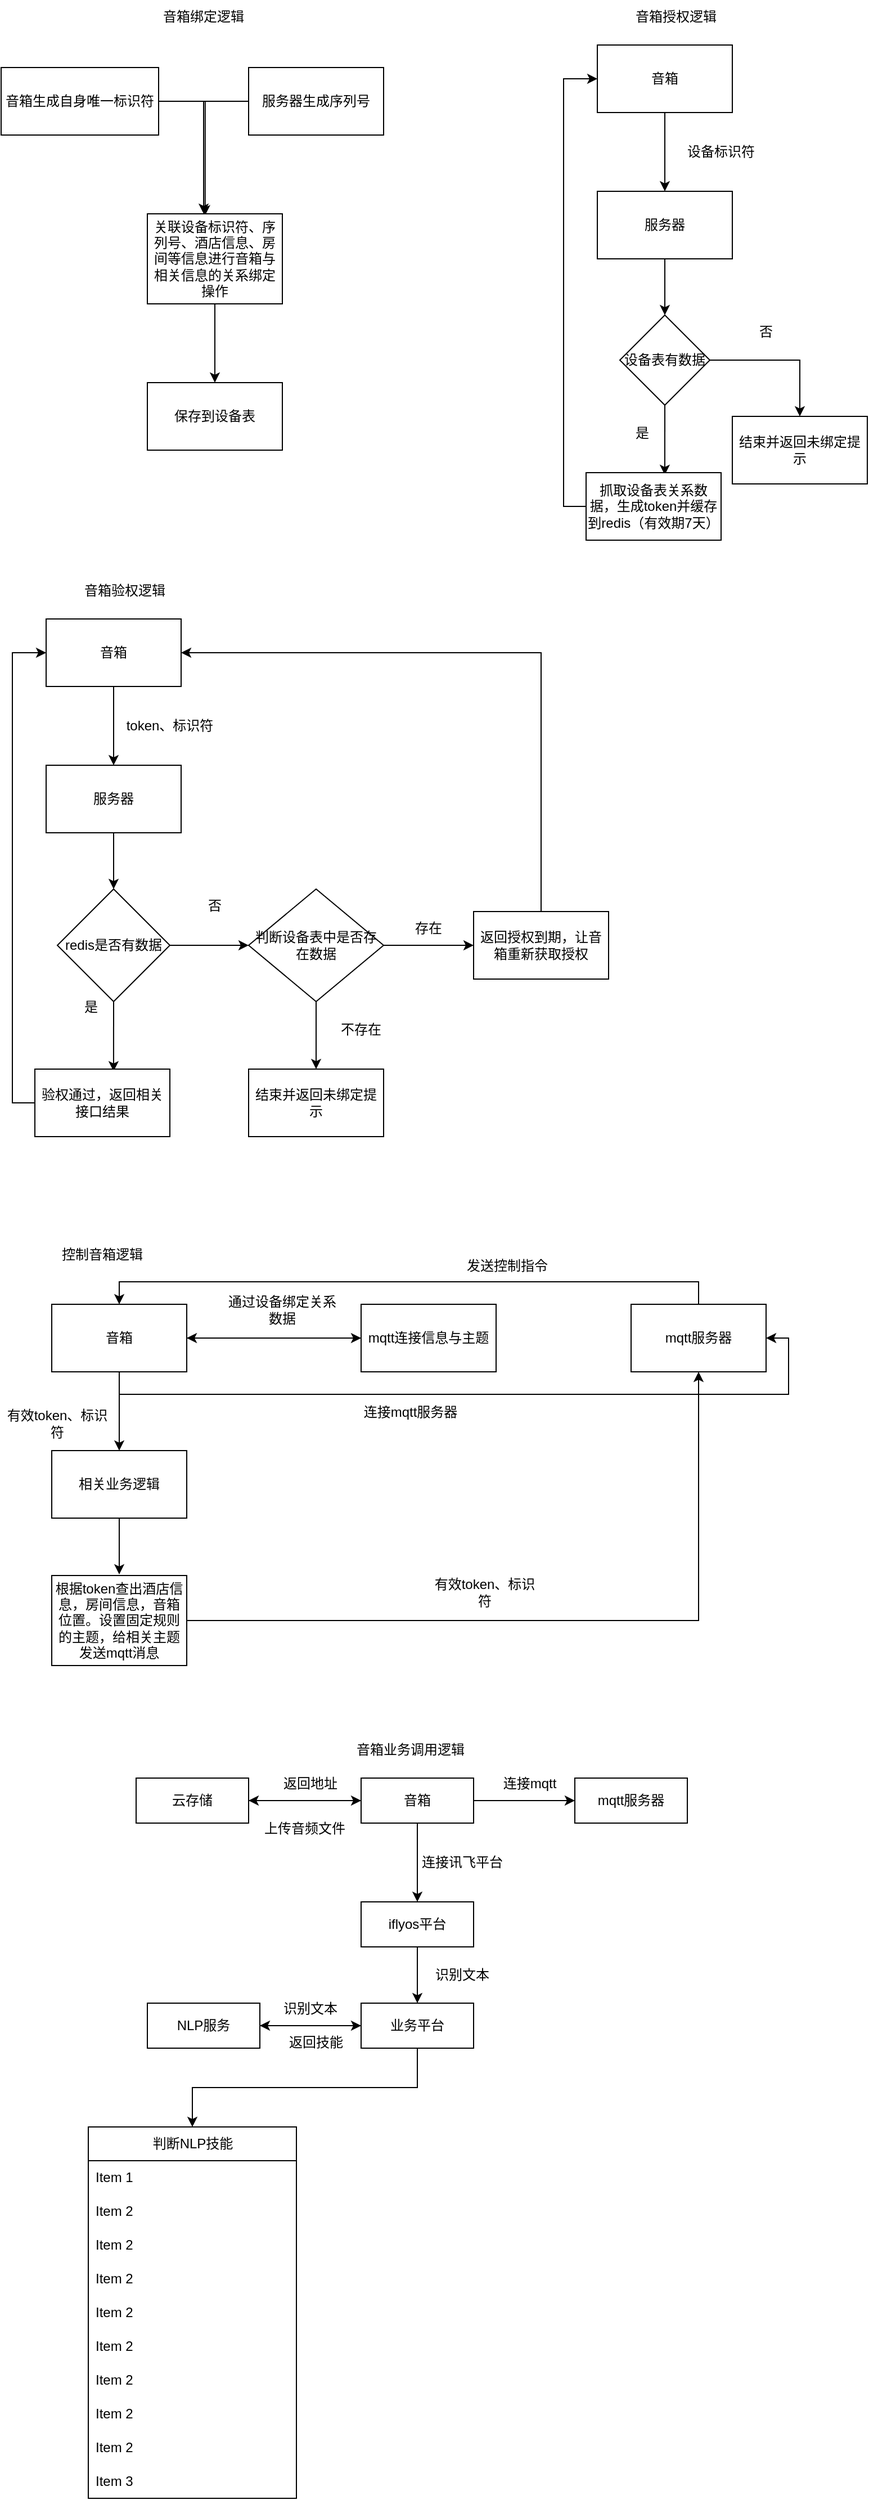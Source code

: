 <mxfile version="21.3.2" type="github">
  <diagram name="第 1 页" id="clGc6oRm_TYFhicR0cFy">
    <mxGraphModel dx="1034" dy="438" grid="1" gridSize="10" guides="1" tooltips="1" connect="1" arrows="1" fold="1" page="1" pageScale="1" pageWidth="827" pageHeight="1169" math="0" shadow="0">
      <root>
        <mxCell id="0" />
        <mxCell id="1" parent="0" />
        <mxCell id="7qzEv4i43-7ld4pIVWmn-12" style="edgeStyle=orthogonalEdgeStyle;rounded=0;orthogonalLoop=1;jettySize=auto;html=1;exitX=1;exitY=0.5;exitDx=0;exitDy=0;entryX=0.428;entryY=0.017;entryDx=0;entryDy=0;entryPerimeter=0;" edge="1" parent="1" source="7qzEv4i43-7ld4pIVWmn-1" target="7qzEv4i43-7ld4pIVWmn-6">
          <mxGeometry relative="1" as="geometry" />
        </mxCell>
        <mxCell id="7qzEv4i43-7ld4pIVWmn-1" value="音箱生成自身唯一标识符" style="rounded=0;whiteSpace=wrap;html=1;" vertex="1" parent="1">
          <mxGeometry x="50" y="110" width="140" height="60" as="geometry" />
        </mxCell>
        <mxCell id="7qzEv4i43-7ld4pIVWmn-2" value="音箱绑定逻辑" style="text;html=1;strokeColor=none;fillColor=none;align=center;verticalAlign=middle;whiteSpace=wrap;rounded=0;" vertex="1" parent="1">
          <mxGeometry x="180" y="50" width="100" height="30" as="geometry" />
        </mxCell>
        <mxCell id="7qzEv4i43-7ld4pIVWmn-13" style="edgeStyle=orthogonalEdgeStyle;rounded=0;orthogonalLoop=1;jettySize=auto;html=1;exitX=0;exitY=0.5;exitDx=0;exitDy=0;entryX=0.417;entryY=0;entryDx=0;entryDy=0;entryPerimeter=0;" edge="1" parent="1" source="7qzEv4i43-7ld4pIVWmn-5" target="7qzEv4i43-7ld4pIVWmn-6">
          <mxGeometry relative="1" as="geometry" />
        </mxCell>
        <mxCell id="7qzEv4i43-7ld4pIVWmn-5" value="服务器生成序列号" style="rounded=0;whiteSpace=wrap;html=1;" vertex="1" parent="1">
          <mxGeometry x="270" y="110" width="120" height="60" as="geometry" />
        </mxCell>
        <mxCell id="7qzEv4i43-7ld4pIVWmn-26" style="edgeStyle=orthogonalEdgeStyle;rounded=0;orthogonalLoop=1;jettySize=auto;html=1;exitX=0.5;exitY=1;exitDx=0;exitDy=0;entryX=0.5;entryY=0;entryDx=0;entryDy=0;" edge="1" parent="1" source="7qzEv4i43-7ld4pIVWmn-6" target="7qzEv4i43-7ld4pIVWmn-25">
          <mxGeometry relative="1" as="geometry" />
        </mxCell>
        <mxCell id="7qzEv4i43-7ld4pIVWmn-6" value="关联设备标识符、序列号、酒店信息、房间等信息进行音箱与相关信息的关系绑定操作" style="rounded=0;whiteSpace=wrap;html=1;" vertex="1" parent="1">
          <mxGeometry x="180" y="240" width="120" height="80" as="geometry" />
        </mxCell>
        <mxCell id="7qzEv4i43-7ld4pIVWmn-16" value="音箱授权逻辑" style="text;html=1;strokeColor=none;fillColor=none;align=center;verticalAlign=middle;whiteSpace=wrap;rounded=0;" vertex="1" parent="1">
          <mxGeometry x="600" y="50" width="100" height="30" as="geometry" />
        </mxCell>
        <mxCell id="7qzEv4i43-7ld4pIVWmn-22" style="edgeStyle=orthogonalEdgeStyle;rounded=0;orthogonalLoop=1;jettySize=auto;html=1;exitX=0.5;exitY=1;exitDx=0;exitDy=0;entryX=0.5;entryY=0;entryDx=0;entryDy=0;" edge="1" parent="1" source="7qzEv4i43-7ld4pIVWmn-20" target="7qzEv4i43-7ld4pIVWmn-21">
          <mxGeometry relative="1" as="geometry" />
        </mxCell>
        <mxCell id="7qzEv4i43-7ld4pIVWmn-20" value="音箱" style="rounded=0;whiteSpace=wrap;html=1;" vertex="1" parent="1">
          <mxGeometry x="580" y="90" width="120" height="60" as="geometry" />
        </mxCell>
        <mxCell id="7qzEv4i43-7ld4pIVWmn-27" style="edgeStyle=orthogonalEdgeStyle;rounded=0;orthogonalLoop=1;jettySize=auto;html=1;exitX=0.5;exitY=1;exitDx=0;exitDy=0;entryX=0.5;entryY=0;entryDx=0;entryDy=0;" edge="1" parent="1" source="7qzEv4i43-7ld4pIVWmn-21" target="7qzEv4i43-7ld4pIVWmn-24">
          <mxGeometry relative="1" as="geometry" />
        </mxCell>
        <mxCell id="7qzEv4i43-7ld4pIVWmn-21" value="服务器" style="rounded=0;whiteSpace=wrap;html=1;" vertex="1" parent="1">
          <mxGeometry x="580" y="220" width="120" height="60" as="geometry" />
        </mxCell>
        <mxCell id="7qzEv4i43-7ld4pIVWmn-23" value="设备标识符" style="text;html=1;strokeColor=none;fillColor=none;align=center;verticalAlign=middle;whiteSpace=wrap;rounded=0;" vertex="1" parent="1">
          <mxGeometry x="640" y="170" width="100" height="30" as="geometry" />
        </mxCell>
        <mxCell id="7qzEv4i43-7ld4pIVWmn-30" style="edgeStyle=orthogonalEdgeStyle;rounded=0;orthogonalLoop=1;jettySize=auto;html=1;exitX=1;exitY=0.5;exitDx=0;exitDy=0;entryX=0.5;entryY=0;entryDx=0;entryDy=0;" edge="1" parent="1" source="7qzEv4i43-7ld4pIVWmn-24" target="7qzEv4i43-7ld4pIVWmn-29">
          <mxGeometry relative="1" as="geometry" />
        </mxCell>
        <mxCell id="7qzEv4i43-7ld4pIVWmn-35" style="edgeStyle=orthogonalEdgeStyle;rounded=0;orthogonalLoop=1;jettySize=auto;html=1;exitX=0.5;exitY=1;exitDx=0;exitDy=0;entryX=0.583;entryY=0.033;entryDx=0;entryDy=0;entryPerimeter=0;" edge="1" parent="1" source="7qzEv4i43-7ld4pIVWmn-24" target="7qzEv4i43-7ld4pIVWmn-33">
          <mxGeometry relative="1" as="geometry" />
        </mxCell>
        <mxCell id="7qzEv4i43-7ld4pIVWmn-24" value="设备表有数据" style="rhombus;whiteSpace=wrap;html=1;" vertex="1" parent="1">
          <mxGeometry x="600" y="330" width="80" height="80" as="geometry" />
        </mxCell>
        <mxCell id="7qzEv4i43-7ld4pIVWmn-25" value="保存到设备表" style="rounded=0;whiteSpace=wrap;html=1;" vertex="1" parent="1">
          <mxGeometry x="180" y="390" width="120" height="60" as="geometry" />
        </mxCell>
        <mxCell id="7qzEv4i43-7ld4pIVWmn-29" value="结束并返回未绑定提示" style="rounded=0;whiteSpace=wrap;html=1;" vertex="1" parent="1">
          <mxGeometry x="700" y="420" width="120" height="60" as="geometry" />
        </mxCell>
        <mxCell id="7qzEv4i43-7ld4pIVWmn-32" value="否" style="text;html=1;strokeColor=none;fillColor=none;align=center;verticalAlign=middle;whiteSpace=wrap;rounded=0;" vertex="1" parent="1">
          <mxGeometry x="680" y="330" width="100" height="30" as="geometry" />
        </mxCell>
        <mxCell id="7qzEv4i43-7ld4pIVWmn-34" style="edgeStyle=orthogonalEdgeStyle;rounded=0;orthogonalLoop=1;jettySize=auto;html=1;exitX=0;exitY=0.5;exitDx=0;exitDy=0;entryX=0;entryY=0.5;entryDx=0;entryDy=0;" edge="1" parent="1" source="7qzEv4i43-7ld4pIVWmn-33" target="7qzEv4i43-7ld4pIVWmn-20">
          <mxGeometry relative="1" as="geometry" />
        </mxCell>
        <mxCell id="7qzEv4i43-7ld4pIVWmn-33" value="抓取设备表关系数据，生成token并缓存到redis（有效期7天）" style="rounded=0;whiteSpace=wrap;html=1;" vertex="1" parent="1">
          <mxGeometry x="570" y="470" width="120" height="60" as="geometry" />
        </mxCell>
        <mxCell id="7qzEv4i43-7ld4pIVWmn-36" value="是" style="text;html=1;strokeColor=none;fillColor=none;align=center;verticalAlign=middle;whiteSpace=wrap;rounded=0;" vertex="1" parent="1">
          <mxGeometry x="570" y="420" width="100" height="30" as="geometry" />
        </mxCell>
        <mxCell id="7qzEv4i43-7ld4pIVWmn-37" value="音箱验权逻辑" style="text;html=1;strokeColor=none;fillColor=none;align=center;verticalAlign=middle;whiteSpace=wrap;rounded=0;" vertex="1" parent="1">
          <mxGeometry x="110" y="560" width="100" height="30" as="geometry" />
        </mxCell>
        <mxCell id="7qzEv4i43-7ld4pIVWmn-38" style="edgeStyle=orthogonalEdgeStyle;rounded=0;orthogonalLoop=1;jettySize=auto;html=1;exitX=0.5;exitY=1;exitDx=0;exitDy=0;entryX=0.5;entryY=0;entryDx=0;entryDy=0;" edge="1" parent="1" source="7qzEv4i43-7ld4pIVWmn-39" target="7qzEv4i43-7ld4pIVWmn-41">
          <mxGeometry relative="1" as="geometry" />
        </mxCell>
        <mxCell id="7qzEv4i43-7ld4pIVWmn-39" value="音箱" style="rounded=0;whiteSpace=wrap;html=1;" vertex="1" parent="1">
          <mxGeometry x="90" y="600" width="120" height="60" as="geometry" />
        </mxCell>
        <mxCell id="7qzEv4i43-7ld4pIVWmn-40" style="edgeStyle=orthogonalEdgeStyle;rounded=0;orthogonalLoop=1;jettySize=auto;html=1;exitX=0.5;exitY=1;exitDx=0;exitDy=0;entryX=0.5;entryY=0;entryDx=0;entryDy=0;" edge="1" parent="1" source="7qzEv4i43-7ld4pIVWmn-41" target="7qzEv4i43-7ld4pIVWmn-45">
          <mxGeometry relative="1" as="geometry" />
        </mxCell>
        <mxCell id="7qzEv4i43-7ld4pIVWmn-41" value="服务器" style="rounded=0;whiteSpace=wrap;html=1;" vertex="1" parent="1">
          <mxGeometry x="90" y="730" width="120" height="60" as="geometry" />
        </mxCell>
        <mxCell id="7qzEv4i43-7ld4pIVWmn-42" value="token、标识符" style="text;html=1;strokeColor=none;fillColor=none;align=center;verticalAlign=middle;whiteSpace=wrap;rounded=0;" vertex="1" parent="1">
          <mxGeometry x="150" y="680" width="100" height="30" as="geometry" />
        </mxCell>
        <mxCell id="7qzEv4i43-7ld4pIVWmn-44" style="edgeStyle=orthogonalEdgeStyle;rounded=0;orthogonalLoop=1;jettySize=auto;html=1;exitX=0.5;exitY=1;exitDx=0;exitDy=0;entryX=0.583;entryY=0.033;entryDx=0;entryDy=0;entryPerimeter=0;" edge="1" parent="1" source="7qzEv4i43-7ld4pIVWmn-45" target="7qzEv4i43-7ld4pIVWmn-49">
          <mxGeometry relative="1" as="geometry" />
        </mxCell>
        <mxCell id="7qzEv4i43-7ld4pIVWmn-52" style="edgeStyle=orthogonalEdgeStyle;rounded=0;orthogonalLoop=1;jettySize=auto;html=1;exitX=1;exitY=0.5;exitDx=0;exitDy=0;entryX=0;entryY=0.5;entryDx=0;entryDy=0;" edge="1" parent="1" source="7qzEv4i43-7ld4pIVWmn-45" target="7qzEv4i43-7ld4pIVWmn-51">
          <mxGeometry relative="1" as="geometry" />
        </mxCell>
        <mxCell id="7qzEv4i43-7ld4pIVWmn-45" value="redis是否有数据" style="rhombus;whiteSpace=wrap;html=1;" vertex="1" parent="1">
          <mxGeometry x="100" y="840" width="100" height="100" as="geometry" />
        </mxCell>
        <mxCell id="7qzEv4i43-7ld4pIVWmn-47" value="否" style="text;html=1;strokeColor=none;fillColor=none;align=center;verticalAlign=middle;whiteSpace=wrap;rounded=0;" vertex="1" parent="1">
          <mxGeometry x="190" y="840" width="100" height="30" as="geometry" />
        </mxCell>
        <mxCell id="7qzEv4i43-7ld4pIVWmn-48" style="edgeStyle=orthogonalEdgeStyle;rounded=0;orthogonalLoop=1;jettySize=auto;html=1;exitX=0;exitY=0.5;exitDx=0;exitDy=0;entryX=0;entryY=0.5;entryDx=0;entryDy=0;" edge="1" parent="1" source="7qzEv4i43-7ld4pIVWmn-49" target="7qzEv4i43-7ld4pIVWmn-39">
          <mxGeometry relative="1" as="geometry" />
        </mxCell>
        <mxCell id="7qzEv4i43-7ld4pIVWmn-49" value="验权通过，返回相关接口结果" style="rounded=0;whiteSpace=wrap;html=1;" vertex="1" parent="1">
          <mxGeometry x="80" y="1000" width="120" height="60" as="geometry" />
        </mxCell>
        <mxCell id="7qzEv4i43-7ld4pIVWmn-50" value="是" style="text;html=1;strokeColor=none;fillColor=none;align=center;verticalAlign=middle;whiteSpace=wrap;rounded=0;" vertex="1" parent="1">
          <mxGeometry x="80" y="930" width="100" height="30" as="geometry" />
        </mxCell>
        <mxCell id="7qzEv4i43-7ld4pIVWmn-54" style="edgeStyle=orthogonalEdgeStyle;rounded=0;orthogonalLoop=1;jettySize=auto;html=1;exitX=1;exitY=0.5;exitDx=0;exitDy=0;entryX=0;entryY=0.5;entryDx=0;entryDy=0;" edge="1" parent="1" source="7qzEv4i43-7ld4pIVWmn-51" target="7qzEv4i43-7ld4pIVWmn-53">
          <mxGeometry relative="1" as="geometry" />
        </mxCell>
        <mxCell id="7qzEv4i43-7ld4pIVWmn-61" style="edgeStyle=orthogonalEdgeStyle;rounded=0;orthogonalLoop=1;jettySize=auto;html=1;exitX=0.5;exitY=1;exitDx=0;exitDy=0;" edge="1" parent="1" source="7qzEv4i43-7ld4pIVWmn-51" target="7qzEv4i43-7ld4pIVWmn-60">
          <mxGeometry relative="1" as="geometry" />
        </mxCell>
        <mxCell id="7qzEv4i43-7ld4pIVWmn-51" value="判断设备表中是否存在数据" style="rhombus;whiteSpace=wrap;html=1;" vertex="1" parent="1">
          <mxGeometry x="270" y="840" width="120" height="100" as="geometry" />
        </mxCell>
        <mxCell id="7qzEv4i43-7ld4pIVWmn-58" style="edgeStyle=orthogonalEdgeStyle;rounded=0;orthogonalLoop=1;jettySize=auto;html=1;exitX=0.5;exitY=0;exitDx=0;exitDy=0;entryX=1;entryY=0.5;entryDx=0;entryDy=0;" edge="1" parent="1" source="7qzEv4i43-7ld4pIVWmn-53" target="7qzEv4i43-7ld4pIVWmn-39">
          <mxGeometry relative="1" as="geometry" />
        </mxCell>
        <mxCell id="7qzEv4i43-7ld4pIVWmn-53" value="返回授权到期，让音箱重新获取授权" style="rounded=0;whiteSpace=wrap;html=1;" vertex="1" parent="1">
          <mxGeometry x="470" y="860" width="120" height="60" as="geometry" />
        </mxCell>
        <mxCell id="7qzEv4i43-7ld4pIVWmn-55" value="存在" style="text;html=1;strokeColor=none;fillColor=none;align=center;verticalAlign=middle;whiteSpace=wrap;rounded=0;" vertex="1" parent="1">
          <mxGeometry x="380" y="860" width="100" height="30" as="geometry" />
        </mxCell>
        <mxCell id="7qzEv4i43-7ld4pIVWmn-60" value="结束并返回未绑定提示" style="rounded=0;whiteSpace=wrap;html=1;" vertex="1" parent="1">
          <mxGeometry x="270" y="1000" width="120" height="60" as="geometry" />
        </mxCell>
        <mxCell id="7qzEv4i43-7ld4pIVWmn-62" value="不存在" style="text;html=1;strokeColor=none;fillColor=none;align=center;verticalAlign=middle;whiteSpace=wrap;rounded=0;" vertex="1" parent="1">
          <mxGeometry x="320" y="950" width="100" height="30" as="geometry" />
        </mxCell>
        <mxCell id="7qzEv4i43-7ld4pIVWmn-63" value="控制音箱逻辑" style="text;html=1;strokeColor=none;fillColor=none;align=center;verticalAlign=middle;whiteSpace=wrap;rounded=0;" vertex="1" parent="1">
          <mxGeometry x="50" y="1150" width="180" height="30" as="geometry" />
        </mxCell>
        <mxCell id="7qzEv4i43-7ld4pIVWmn-64" style="edgeStyle=orthogonalEdgeStyle;rounded=0;orthogonalLoop=1;jettySize=auto;html=1;exitX=0.5;exitY=1;exitDx=0;exitDy=0;entryX=0.5;entryY=0;entryDx=0;entryDy=0;" edge="1" parent="1" source="7qzEv4i43-7ld4pIVWmn-65" target="7qzEv4i43-7ld4pIVWmn-67">
          <mxGeometry relative="1" as="geometry" />
        </mxCell>
        <mxCell id="7qzEv4i43-7ld4pIVWmn-85" style="edgeStyle=orthogonalEdgeStyle;rounded=0;orthogonalLoop=1;jettySize=auto;html=1;exitX=1;exitY=0.5;exitDx=0;exitDy=0;entryX=0;entryY=0.5;entryDx=0;entryDy=0;" edge="1" parent="1" source="7qzEv4i43-7ld4pIVWmn-65" target="7qzEv4i43-7ld4pIVWmn-84">
          <mxGeometry relative="1" as="geometry" />
        </mxCell>
        <mxCell id="7qzEv4i43-7ld4pIVWmn-95" style="edgeStyle=orthogonalEdgeStyle;rounded=0;orthogonalLoop=1;jettySize=auto;html=1;exitX=0.5;exitY=1;exitDx=0;exitDy=0;entryX=1;entryY=0.5;entryDx=0;entryDy=0;" edge="1" parent="1" source="7qzEv4i43-7ld4pIVWmn-65" target="7qzEv4i43-7ld4pIVWmn-88">
          <mxGeometry relative="1" as="geometry" />
        </mxCell>
        <mxCell id="7qzEv4i43-7ld4pIVWmn-65" value="音箱" style="rounded=0;whiteSpace=wrap;html=1;" vertex="1" parent="1">
          <mxGeometry x="95" y="1209" width="120" height="60" as="geometry" />
        </mxCell>
        <mxCell id="7qzEv4i43-7ld4pIVWmn-66" style="edgeStyle=orthogonalEdgeStyle;rounded=0;orthogonalLoop=1;jettySize=auto;html=1;exitX=0.5;exitY=1;exitDx=0;exitDy=0;entryX=0.5;entryY=0;entryDx=0;entryDy=0;" edge="1" parent="1" source="7qzEv4i43-7ld4pIVWmn-67">
          <mxGeometry relative="1" as="geometry">
            <mxPoint x="155" y="1449" as="targetPoint" />
          </mxGeometry>
        </mxCell>
        <mxCell id="7qzEv4i43-7ld4pIVWmn-67" value="相关业务逻辑" style="rounded=0;whiteSpace=wrap;html=1;" vertex="1" parent="1">
          <mxGeometry x="95" y="1339" width="120" height="60" as="geometry" />
        </mxCell>
        <mxCell id="7qzEv4i43-7ld4pIVWmn-68" value="有效token、标识符" style="text;html=1;strokeColor=none;fillColor=none;align=center;verticalAlign=middle;whiteSpace=wrap;rounded=0;" vertex="1" parent="1">
          <mxGeometry x="50" y="1300" width="100" height="30" as="geometry" />
        </mxCell>
        <mxCell id="7qzEv4i43-7ld4pIVWmn-86" style="edgeStyle=orthogonalEdgeStyle;rounded=0;orthogonalLoop=1;jettySize=auto;html=1;exitX=0;exitY=0.5;exitDx=0;exitDy=0;entryX=1;entryY=0.5;entryDx=0;entryDy=0;" edge="1" parent="1" source="7qzEv4i43-7ld4pIVWmn-84" target="7qzEv4i43-7ld4pIVWmn-65">
          <mxGeometry relative="1" as="geometry" />
        </mxCell>
        <mxCell id="7qzEv4i43-7ld4pIVWmn-84" value="mqtt连接信息与主题" style="rounded=0;whiteSpace=wrap;html=1;" vertex="1" parent="1">
          <mxGeometry x="370" y="1209" width="120" height="60" as="geometry" />
        </mxCell>
        <mxCell id="7qzEv4i43-7ld4pIVWmn-87" value="通过设备绑定关系数据" style="text;html=1;strokeColor=none;fillColor=none;align=center;verticalAlign=middle;whiteSpace=wrap;rounded=0;" vertex="1" parent="1">
          <mxGeometry x="250" y="1199" width="100" height="30" as="geometry" />
        </mxCell>
        <mxCell id="7qzEv4i43-7ld4pIVWmn-92" style="edgeStyle=orthogonalEdgeStyle;rounded=0;orthogonalLoop=1;jettySize=auto;html=1;exitX=0.5;exitY=0;exitDx=0;exitDy=0;entryX=0.5;entryY=0;entryDx=0;entryDy=0;" edge="1" parent="1" source="7qzEv4i43-7ld4pIVWmn-88" target="7qzEv4i43-7ld4pIVWmn-65">
          <mxGeometry relative="1" as="geometry" />
        </mxCell>
        <mxCell id="7qzEv4i43-7ld4pIVWmn-88" value="mqtt服务器" style="rounded=0;whiteSpace=wrap;html=1;" vertex="1" parent="1">
          <mxGeometry x="610" y="1209" width="120" height="60" as="geometry" />
        </mxCell>
        <mxCell id="7qzEv4i43-7ld4pIVWmn-90" style="edgeStyle=orthogonalEdgeStyle;rounded=0;orthogonalLoop=1;jettySize=auto;html=1;exitX=1;exitY=0.5;exitDx=0;exitDy=0;entryX=0.5;entryY=1;entryDx=0;entryDy=0;" edge="1" parent="1" source="7qzEv4i43-7ld4pIVWmn-89" target="7qzEv4i43-7ld4pIVWmn-88">
          <mxGeometry relative="1" as="geometry" />
        </mxCell>
        <mxCell id="7qzEv4i43-7ld4pIVWmn-89" value="根据token查出酒店信息，房间信息，音箱位置。设置固定规则的主题，给相关主题发送mqtt消息" style="rounded=0;whiteSpace=wrap;html=1;" vertex="1" parent="1">
          <mxGeometry x="95" y="1450" width="120" height="80" as="geometry" />
        </mxCell>
        <mxCell id="7qzEv4i43-7ld4pIVWmn-91" value="有效token、标识符" style="text;html=1;strokeColor=none;fillColor=none;align=center;verticalAlign=middle;whiteSpace=wrap;rounded=0;" vertex="1" parent="1">
          <mxGeometry x="430" y="1450" width="100" height="30" as="geometry" />
        </mxCell>
        <mxCell id="7qzEv4i43-7ld4pIVWmn-94" value="发送控制指令" style="text;html=1;strokeColor=none;fillColor=none;align=center;verticalAlign=middle;whiteSpace=wrap;rounded=0;" vertex="1" parent="1">
          <mxGeometry x="410" y="1160" width="180" height="30" as="geometry" />
        </mxCell>
        <mxCell id="7qzEv4i43-7ld4pIVWmn-96" value="连接mqtt服务器" style="text;html=1;strokeColor=none;fillColor=none;align=center;verticalAlign=middle;whiteSpace=wrap;rounded=0;" vertex="1" parent="1">
          <mxGeometry x="324" y="1290" width="180" height="30" as="geometry" />
        </mxCell>
        <mxCell id="7qzEv4i43-7ld4pIVWmn-97" value="音箱业务调用逻辑" style="text;html=1;strokeColor=none;fillColor=none;align=center;verticalAlign=middle;whiteSpace=wrap;rounded=0;" vertex="1" parent="1">
          <mxGeometry x="324" y="1590" width="180" height="30" as="geometry" />
        </mxCell>
        <mxCell id="7qzEv4i43-7ld4pIVWmn-110" style="edgeStyle=orthogonalEdgeStyle;rounded=0;orthogonalLoop=1;jettySize=auto;html=1;exitX=0;exitY=0.5;exitDx=0;exitDy=0;" edge="1" parent="1" source="7qzEv4i43-7ld4pIVWmn-98" target="7qzEv4i43-7ld4pIVWmn-103">
          <mxGeometry relative="1" as="geometry" />
        </mxCell>
        <mxCell id="7qzEv4i43-7ld4pIVWmn-116" style="edgeStyle=orthogonalEdgeStyle;rounded=0;orthogonalLoop=1;jettySize=auto;html=1;entryX=0.5;entryY=0;entryDx=0;entryDy=0;" edge="1" parent="1" source="7qzEv4i43-7ld4pIVWmn-98" target="7qzEv4i43-7ld4pIVWmn-101">
          <mxGeometry relative="1" as="geometry" />
        </mxCell>
        <mxCell id="7qzEv4i43-7ld4pIVWmn-139" style="edgeStyle=orthogonalEdgeStyle;rounded=0;orthogonalLoop=1;jettySize=auto;html=1;exitX=1;exitY=0.5;exitDx=0;exitDy=0;" edge="1" parent="1" source="7qzEv4i43-7ld4pIVWmn-98" target="7qzEv4i43-7ld4pIVWmn-138">
          <mxGeometry relative="1" as="geometry" />
        </mxCell>
        <mxCell id="7qzEv4i43-7ld4pIVWmn-98" value="音箱" style="rounded=0;whiteSpace=wrap;html=1;" vertex="1" parent="1">
          <mxGeometry x="370" y="1630" width="100" height="40" as="geometry" />
        </mxCell>
        <mxCell id="7qzEv4i43-7ld4pIVWmn-121" style="edgeStyle=orthogonalEdgeStyle;rounded=0;orthogonalLoop=1;jettySize=auto;html=1;exitX=0.5;exitY=1;exitDx=0;exitDy=0;entryX=0.5;entryY=0;entryDx=0;entryDy=0;" edge="1" parent="1" source="7qzEv4i43-7ld4pIVWmn-101" target="7qzEv4i43-7ld4pIVWmn-120">
          <mxGeometry relative="1" as="geometry" />
        </mxCell>
        <mxCell id="7qzEv4i43-7ld4pIVWmn-101" value="iflyos平台" style="rounded=0;whiteSpace=wrap;html=1;" vertex="1" parent="1">
          <mxGeometry x="370" y="1740" width="100" height="40" as="geometry" />
        </mxCell>
        <mxCell id="7qzEv4i43-7ld4pIVWmn-113" style="edgeStyle=orthogonalEdgeStyle;rounded=0;orthogonalLoop=1;jettySize=auto;html=1;exitX=1;exitY=0.5;exitDx=0;exitDy=0;" edge="1" parent="1" source="7qzEv4i43-7ld4pIVWmn-103" target="7qzEv4i43-7ld4pIVWmn-98">
          <mxGeometry relative="1" as="geometry" />
        </mxCell>
        <mxCell id="7qzEv4i43-7ld4pIVWmn-103" value="云存储" style="rounded=0;whiteSpace=wrap;html=1;" vertex="1" parent="1">
          <mxGeometry x="170" y="1630" width="100" height="40" as="geometry" />
        </mxCell>
        <mxCell id="7qzEv4i43-7ld4pIVWmn-104" value="连接讯飞平台" style="text;html=1;strokeColor=none;fillColor=none;align=center;verticalAlign=middle;whiteSpace=wrap;rounded=0;" vertex="1" parent="1">
          <mxGeometry x="420" y="1690" width="80" height="30" as="geometry" />
        </mxCell>
        <mxCell id="7qzEv4i43-7ld4pIVWmn-111" value="上传音频文件" style="text;html=1;strokeColor=none;fillColor=none;align=center;verticalAlign=middle;whiteSpace=wrap;rounded=0;" vertex="1" parent="1">
          <mxGeometry x="270" y="1660" width="100" height="30" as="geometry" />
        </mxCell>
        <mxCell id="7qzEv4i43-7ld4pIVWmn-114" value="返回地址" style="text;html=1;strokeColor=none;fillColor=none;align=center;verticalAlign=middle;whiteSpace=wrap;rounded=0;" vertex="1" parent="1">
          <mxGeometry x="280" y="1620" width="90" height="30" as="geometry" />
        </mxCell>
        <mxCell id="7qzEv4i43-7ld4pIVWmn-119" value="识别文本" style="text;html=1;strokeColor=none;fillColor=none;align=center;verticalAlign=middle;whiteSpace=wrap;rounded=0;" vertex="1" parent="1">
          <mxGeometry x="420" y="1790" width="80" height="30" as="geometry" />
        </mxCell>
        <mxCell id="7qzEv4i43-7ld4pIVWmn-123" style="edgeStyle=orthogonalEdgeStyle;rounded=0;orthogonalLoop=1;jettySize=auto;html=1;exitX=0;exitY=0.5;exitDx=0;exitDy=0;entryX=1;entryY=0.5;entryDx=0;entryDy=0;" edge="1" parent="1" source="7qzEv4i43-7ld4pIVWmn-120" target="7qzEv4i43-7ld4pIVWmn-122">
          <mxGeometry relative="1" as="geometry" />
        </mxCell>
        <mxCell id="7qzEv4i43-7ld4pIVWmn-150" style="edgeStyle=orthogonalEdgeStyle;rounded=0;orthogonalLoop=1;jettySize=auto;html=1;exitX=0.5;exitY=1;exitDx=0;exitDy=0;entryX=0.5;entryY=0;entryDx=0;entryDy=0;" edge="1" parent="1" source="7qzEv4i43-7ld4pIVWmn-120" target="7qzEv4i43-7ld4pIVWmn-130">
          <mxGeometry relative="1" as="geometry" />
        </mxCell>
        <mxCell id="7qzEv4i43-7ld4pIVWmn-120" value="业务平台" style="rounded=0;whiteSpace=wrap;html=1;" vertex="1" parent="1">
          <mxGeometry x="370" y="1830" width="100" height="40" as="geometry" />
        </mxCell>
        <mxCell id="7qzEv4i43-7ld4pIVWmn-124" style="edgeStyle=orthogonalEdgeStyle;rounded=0;orthogonalLoop=1;jettySize=auto;html=1;exitX=1;exitY=0.5;exitDx=0;exitDy=0;entryX=0;entryY=0.5;entryDx=0;entryDy=0;" edge="1" parent="1" source="7qzEv4i43-7ld4pIVWmn-122" target="7qzEv4i43-7ld4pIVWmn-120">
          <mxGeometry relative="1" as="geometry" />
        </mxCell>
        <mxCell id="7qzEv4i43-7ld4pIVWmn-122" value="NLP服务" style="rounded=0;whiteSpace=wrap;html=1;" vertex="1" parent="1">
          <mxGeometry x="180" y="1830" width="100" height="40" as="geometry" />
        </mxCell>
        <mxCell id="7qzEv4i43-7ld4pIVWmn-125" value="识别文本" style="text;html=1;strokeColor=none;fillColor=none;align=center;verticalAlign=middle;whiteSpace=wrap;rounded=0;" vertex="1" parent="1">
          <mxGeometry x="285" y="1820" width="80" height="30" as="geometry" />
        </mxCell>
        <mxCell id="7qzEv4i43-7ld4pIVWmn-126" value="返回技能" style="text;html=1;strokeColor=none;fillColor=none;align=center;verticalAlign=middle;whiteSpace=wrap;rounded=0;" vertex="1" parent="1">
          <mxGeometry x="290" y="1850" width="80" height="30" as="geometry" />
        </mxCell>
        <mxCell id="7qzEv4i43-7ld4pIVWmn-130" value="判断NLP技能" style="swimlane;fontStyle=0;childLayout=stackLayout;horizontal=1;startSize=30;horizontalStack=0;resizeParent=1;resizeParentMax=0;resizeLast=0;collapsible=1;marginBottom=0;whiteSpace=wrap;html=1;" vertex="1" parent="1">
          <mxGeometry x="127.5" y="1940" width="185" height="330" as="geometry">
            <mxRectangle x="240" y="1930" width="60" height="30" as="alternateBounds" />
          </mxGeometry>
        </mxCell>
        <mxCell id="7qzEv4i43-7ld4pIVWmn-131" value="Item 1" style="text;strokeColor=none;fillColor=none;align=left;verticalAlign=middle;spacingLeft=4;spacingRight=4;overflow=hidden;points=[[0,0.5],[1,0.5]];portConstraint=eastwest;rotatable=0;whiteSpace=wrap;html=1;" vertex="1" parent="7qzEv4i43-7ld4pIVWmn-130">
          <mxGeometry y="30" width="185" height="30" as="geometry" />
        </mxCell>
        <mxCell id="7qzEv4i43-7ld4pIVWmn-156" value="Item 2" style="text;strokeColor=none;fillColor=none;align=left;verticalAlign=middle;spacingLeft=4;spacingRight=4;overflow=hidden;points=[[0,0.5],[1,0.5]];portConstraint=eastwest;rotatable=0;whiteSpace=wrap;html=1;" vertex="1" parent="7qzEv4i43-7ld4pIVWmn-130">
          <mxGeometry y="60" width="185" height="30" as="geometry" />
        </mxCell>
        <mxCell id="7qzEv4i43-7ld4pIVWmn-155" value="Item 2" style="text;strokeColor=none;fillColor=none;align=left;verticalAlign=middle;spacingLeft=4;spacingRight=4;overflow=hidden;points=[[0,0.5],[1,0.5]];portConstraint=eastwest;rotatable=0;whiteSpace=wrap;html=1;" vertex="1" parent="7qzEv4i43-7ld4pIVWmn-130">
          <mxGeometry y="90" width="185" height="30" as="geometry" />
        </mxCell>
        <mxCell id="7qzEv4i43-7ld4pIVWmn-157" value="Item 2" style="text;strokeColor=none;fillColor=none;align=left;verticalAlign=middle;spacingLeft=4;spacingRight=4;overflow=hidden;points=[[0,0.5],[1,0.5]];portConstraint=eastwest;rotatable=0;whiteSpace=wrap;html=1;" vertex="1" parent="7qzEv4i43-7ld4pIVWmn-130">
          <mxGeometry y="120" width="185" height="30" as="geometry" />
        </mxCell>
        <mxCell id="7qzEv4i43-7ld4pIVWmn-154" value="Item 2" style="text;strokeColor=none;fillColor=none;align=left;verticalAlign=middle;spacingLeft=4;spacingRight=4;overflow=hidden;points=[[0,0.5],[1,0.5]];portConstraint=eastwest;rotatable=0;whiteSpace=wrap;html=1;" vertex="1" parent="7qzEv4i43-7ld4pIVWmn-130">
          <mxGeometry y="150" width="185" height="30" as="geometry" />
        </mxCell>
        <mxCell id="7qzEv4i43-7ld4pIVWmn-153" value="Item 2" style="text;strokeColor=none;fillColor=none;align=left;verticalAlign=middle;spacingLeft=4;spacingRight=4;overflow=hidden;points=[[0,0.5],[1,0.5]];portConstraint=eastwest;rotatable=0;whiteSpace=wrap;html=1;" vertex="1" parent="7qzEv4i43-7ld4pIVWmn-130">
          <mxGeometry y="180" width="185" height="30" as="geometry" />
        </mxCell>
        <mxCell id="7qzEv4i43-7ld4pIVWmn-152" value="Item 2" style="text;strokeColor=none;fillColor=none;align=left;verticalAlign=middle;spacingLeft=4;spacingRight=4;overflow=hidden;points=[[0,0.5],[1,0.5]];portConstraint=eastwest;rotatable=0;whiteSpace=wrap;html=1;" vertex="1" parent="7qzEv4i43-7ld4pIVWmn-130">
          <mxGeometry y="210" width="185" height="30" as="geometry" />
        </mxCell>
        <mxCell id="7qzEv4i43-7ld4pIVWmn-151" value="Item 2" style="text;strokeColor=none;fillColor=none;align=left;verticalAlign=middle;spacingLeft=4;spacingRight=4;overflow=hidden;points=[[0,0.5],[1,0.5]];portConstraint=eastwest;rotatable=0;whiteSpace=wrap;html=1;" vertex="1" parent="7qzEv4i43-7ld4pIVWmn-130">
          <mxGeometry y="240" width="185" height="30" as="geometry" />
        </mxCell>
        <mxCell id="7qzEv4i43-7ld4pIVWmn-132" value="Item 2" style="text;strokeColor=none;fillColor=none;align=left;verticalAlign=middle;spacingLeft=4;spacingRight=4;overflow=hidden;points=[[0,0.5],[1,0.5]];portConstraint=eastwest;rotatable=0;whiteSpace=wrap;html=1;" vertex="1" parent="7qzEv4i43-7ld4pIVWmn-130">
          <mxGeometry y="270" width="185" height="30" as="geometry" />
        </mxCell>
        <mxCell id="7qzEv4i43-7ld4pIVWmn-133" value="Item 3" style="text;strokeColor=none;fillColor=none;align=left;verticalAlign=middle;spacingLeft=4;spacingRight=4;overflow=hidden;points=[[0,0.5],[1,0.5]];portConstraint=eastwest;rotatable=0;whiteSpace=wrap;html=1;" vertex="1" parent="7qzEv4i43-7ld4pIVWmn-130">
          <mxGeometry y="300" width="185" height="30" as="geometry" />
        </mxCell>
        <mxCell id="7qzEv4i43-7ld4pIVWmn-138" value="mqtt服务器" style="rounded=0;whiteSpace=wrap;html=1;" vertex="1" parent="1">
          <mxGeometry x="560" y="1630" width="100" height="40" as="geometry" />
        </mxCell>
        <mxCell id="7qzEv4i43-7ld4pIVWmn-140" value="连接mqtt" style="text;html=1;strokeColor=none;fillColor=none;align=center;verticalAlign=middle;whiteSpace=wrap;rounded=0;" vertex="1" parent="1">
          <mxGeometry x="480" y="1620" width="80" height="30" as="geometry" />
        </mxCell>
      </root>
    </mxGraphModel>
  </diagram>
</mxfile>
